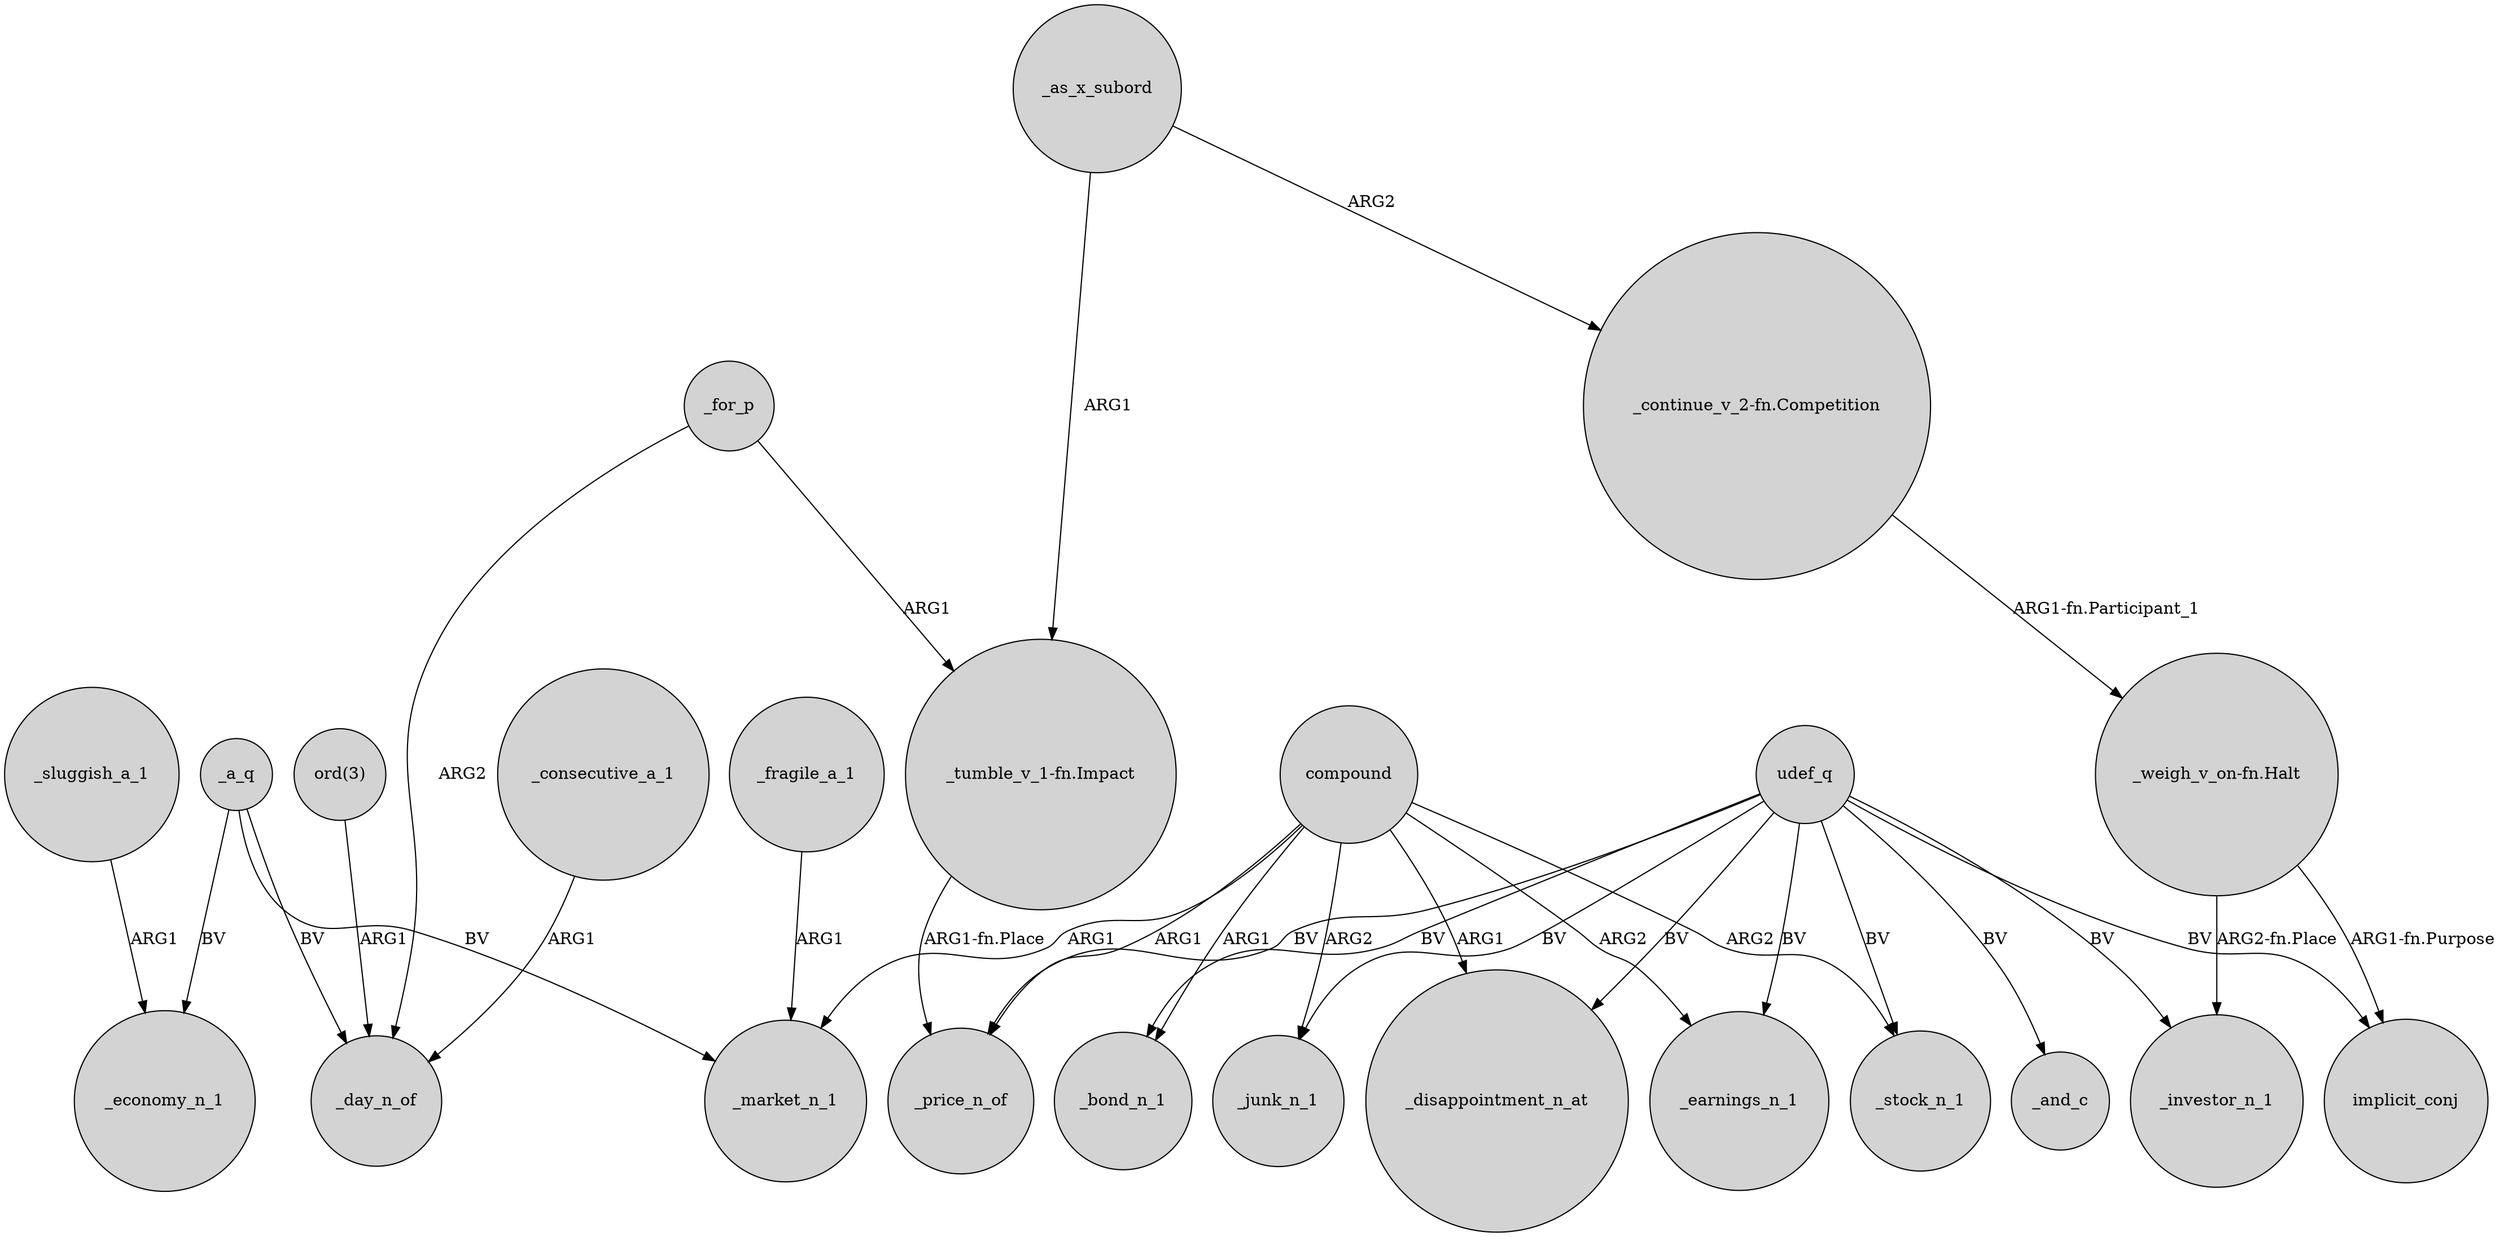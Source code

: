 digraph {
	node [shape=circle style=filled]
	_sluggish_a_1 -> _economy_n_1 [label=ARG1]
	udef_q -> _bond_n_1 [label=BV]
	_for_p -> _day_n_of [label=ARG2]
	_a_q -> _day_n_of [label=BV]
	udef_q -> _price_n_of [label=BV]
	_fragile_a_1 -> _market_n_1 [label=ARG1]
	compound -> _bond_n_1 [label=ARG1]
	compound -> _junk_n_1 [label=ARG2]
	compound -> _disappointment_n_at [label=ARG1]
	udef_q -> _and_c [label=BV]
	"_weigh_v_on-fn.Halt" -> implicit_conj [label="ARG1-fn.Purpose"]
	"ord(3)" -> _day_n_of [label=ARG1]
	_consecutive_a_1 -> _day_n_of [label=ARG1]
	udef_q -> _disappointment_n_at [label=BV]
	compound -> _earnings_n_1 [label=ARG2]
	udef_q -> _stock_n_1 [label=BV]
	udef_q -> _earnings_n_1 [label=BV]
	compound -> _stock_n_1 [label=ARG2]
	_as_x_subord -> "_tumble_v_1-fn.Impact" [label=ARG1]
	"_weigh_v_on-fn.Halt" -> _investor_n_1 [label="ARG2-fn.Place"]
	_a_q -> _economy_n_1 [label=BV]
	"_continue_v_2-fn.Competition" -> "_weigh_v_on-fn.Halt" [label="ARG1-fn.Participant_1"]
	_for_p -> "_tumble_v_1-fn.Impact" [label=ARG1]
	udef_q -> _junk_n_1 [label=BV]
	_a_q -> _market_n_1 [label=BV]
	compound -> _market_n_1 [label=ARG1]
	udef_q -> _investor_n_1 [label=BV]
	"_tumble_v_1-fn.Impact" -> _price_n_of [label="ARG1-fn.Place"]
	compound -> _price_n_of [label=ARG1]
	_as_x_subord -> "_continue_v_2-fn.Competition" [label=ARG2]
	udef_q -> implicit_conj [label=BV]
}
